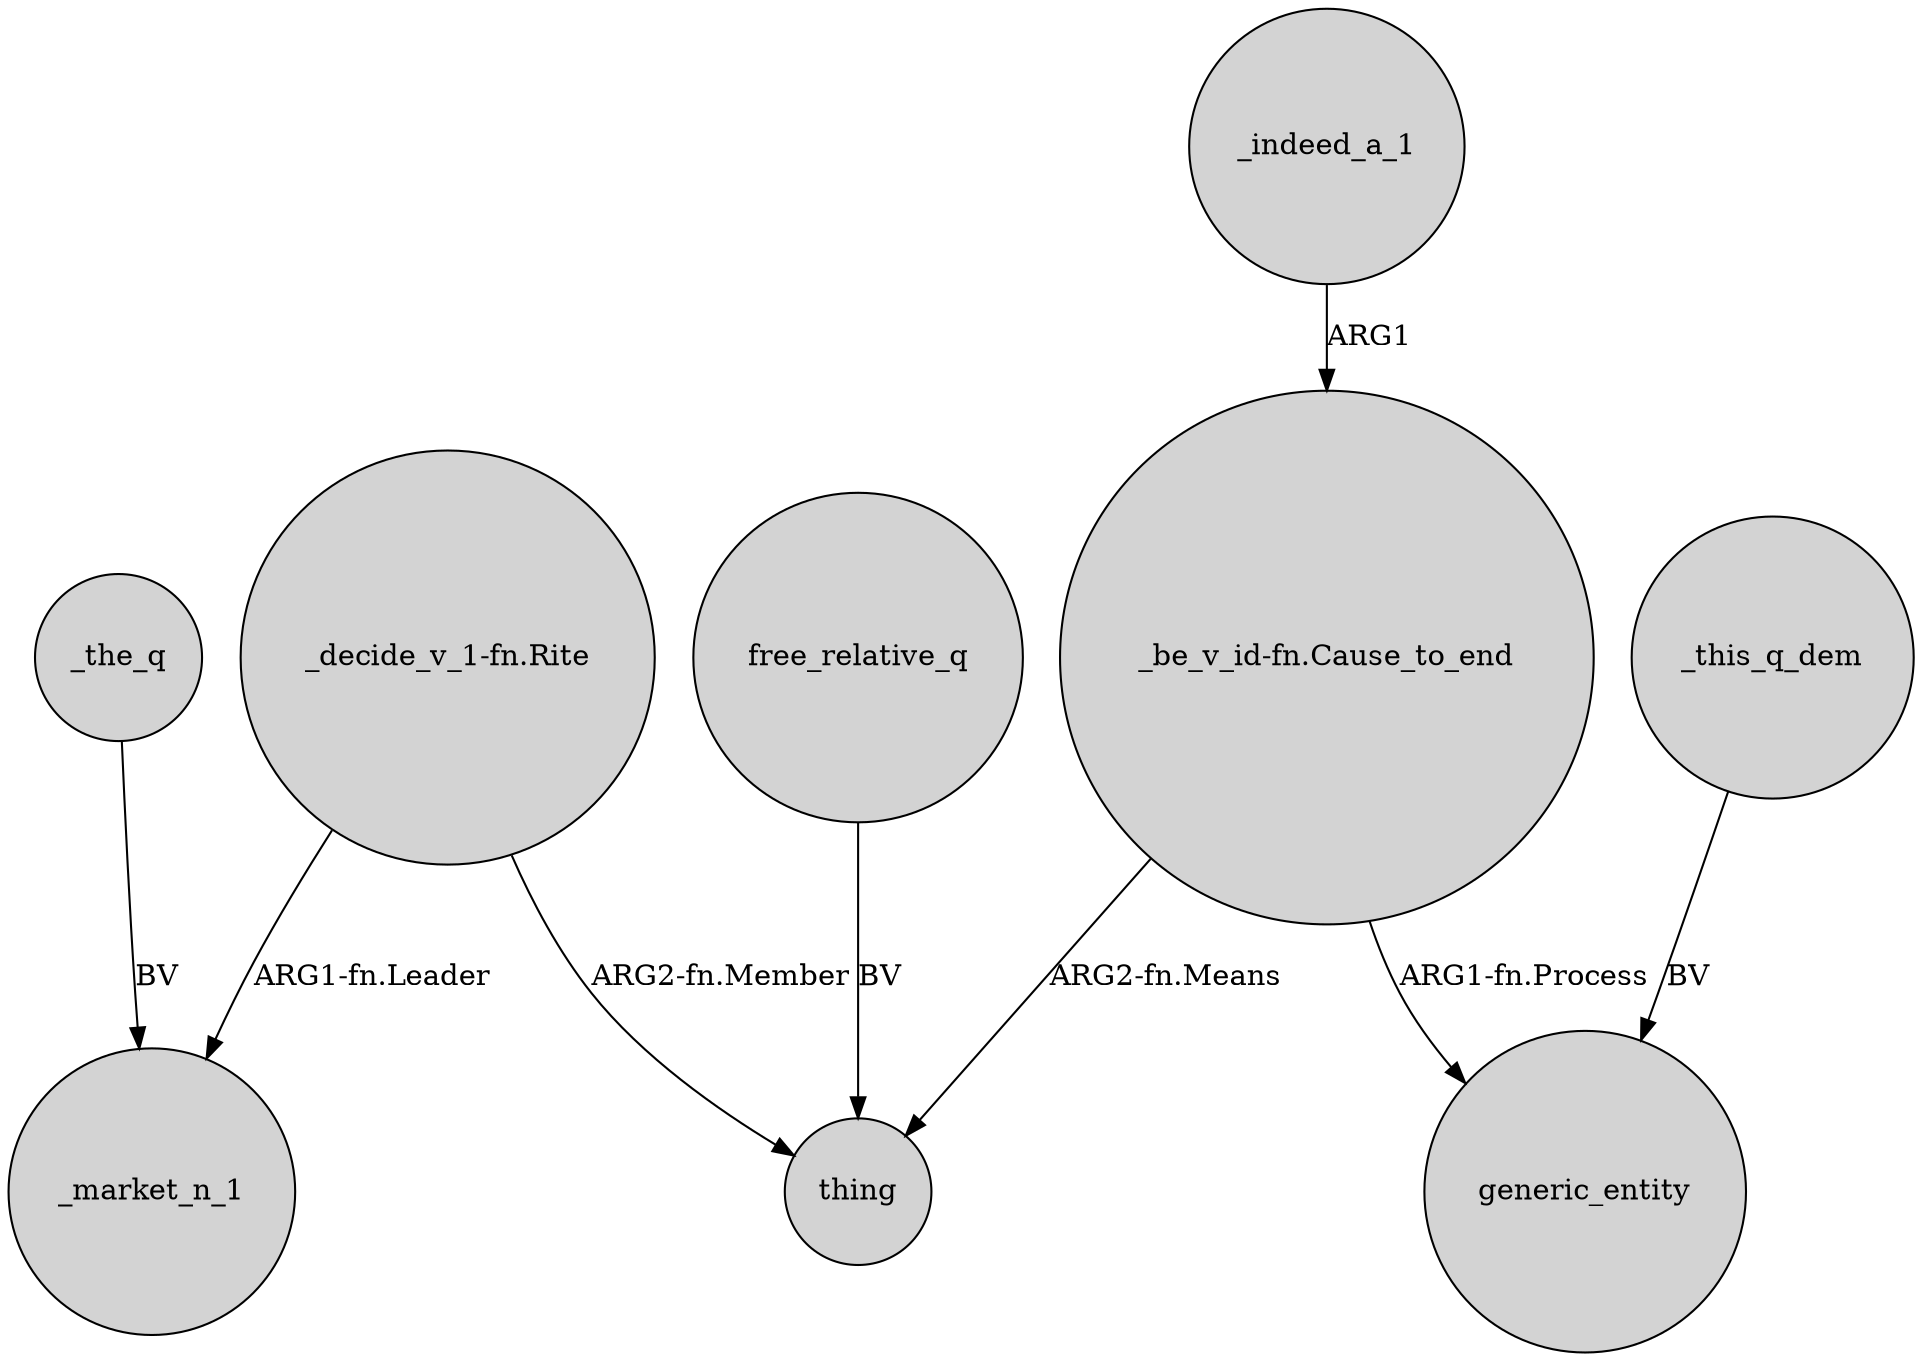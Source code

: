 digraph {
	node [shape=circle style=filled]
	"_decide_v_1-fn.Rite" -> _market_n_1 [label="ARG1-fn.Leader"]
	"_decide_v_1-fn.Rite" -> thing [label="ARG2-fn.Member"]
	"_be_v_id-fn.Cause_to_end" -> thing [label="ARG2-fn.Means"]
	"_be_v_id-fn.Cause_to_end" -> generic_entity [label="ARG1-fn.Process"]
	free_relative_q -> thing [label=BV]
	_the_q -> _market_n_1 [label=BV]
	_indeed_a_1 -> "_be_v_id-fn.Cause_to_end" [label=ARG1]
	_this_q_dem -> generic_entity [label=BV]
}
